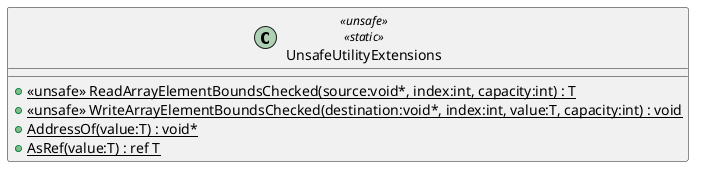 @startuml
class UnsafeUtilityExtensions <<unsafe>> <<static>> {
    + <<unsafe>> {static} ReadArrayElementBoundsChecked(source:void*, index:int, capacity:int) : T
    + <<unsafe>> {static} WriteArrayElementBoundsChecked(destination:void*, index:int, value:T, capacity:int) : void
    + {static} AddressOf(value:T) : void*
    + {static} AsRef(value:T) : ref T
}
@enduml
